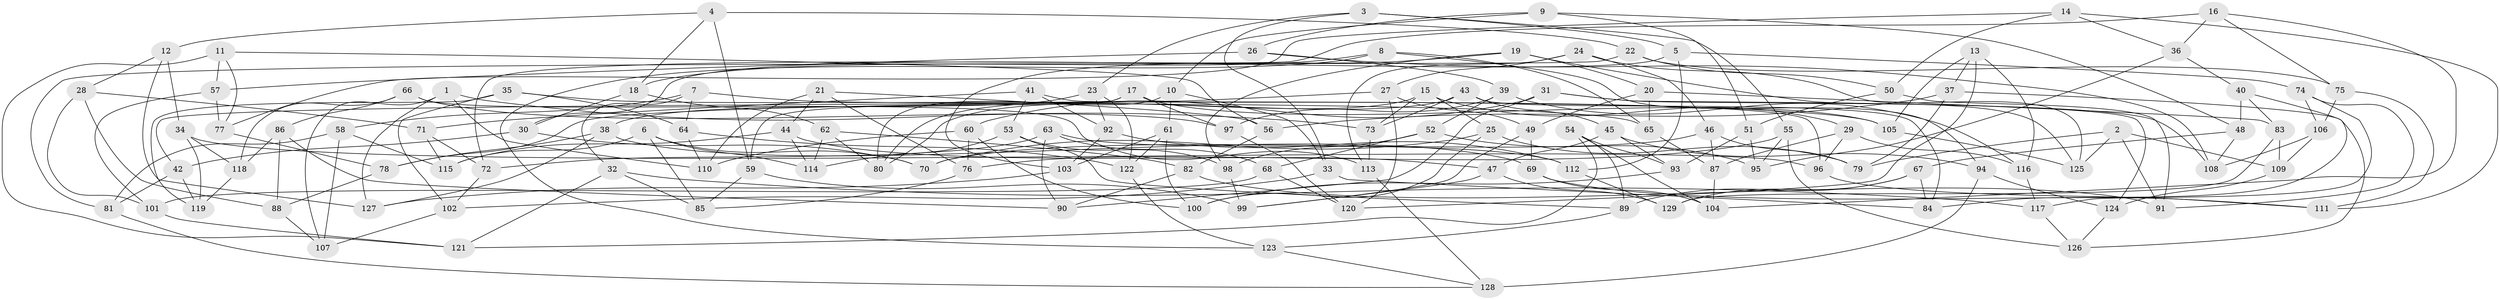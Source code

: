 // coarse degree distribution, {6: 0.47619047619047616, 4: 0.4523809523809524, 5: 0.047619047619047616, 3: 0.023809523809523808}
// Generated by graph-tools (version 1.1) at 2025/52/02/27/25 19:52:29]
// undirected, 129 vertices, 258 edges
graph export_dot {
graph [start="1"]
  node [color=gray90,style=filled];
  1;
  2;
  3;
  4;
  5;
  6;
  7;
  8;
  9;
  10;
  11;
  12;
  13;
  14;
  15;
  16;
  17;
  18;
  19;
  20;
  21;
  22;
  23;
  24;
  25;
  26;
  27;
  28;
  29;
  30;
  31;
  32;
  33;
  34;
  35;
  36;
  37;
  38;
  39;
  40;
  41;
  42;
  43;
  44;
  45;
  46;
  47;
  48;
  49;
  50;
  51;
  52;
  53;
  54;
  55;
  56;
  57;
  58;
  59;
  60;
  61;
  62;
  63;
  64;
  65;
  66;
  67;
  68;
  69;
  70;
  71;
  72;
  73;
  74;
  75;
  76;
  77;
  78;
  79;
  80;
  81;
  82;
  83;
  84;
  85;
  86;
  87;
  88;
  89;
  90;
  91;
  92;
  93;
  94;
  95;
  96;
  97;
  98;
  99;
  100;
  101;
  102;
  103;
  104;
  105;
  106;
  107;
  108;
  109;
  110;
  111;
  112;
  113;
  114;
  115;
  116;
  117;
  118;
  119;
  120;
  121;
  122;
  123;
  124;
  125;
  126;
  127;
  128;
  129;
  1 -- 127;
  1 -- 73;
  1 -- 107;
  1 -- 110;
  2 -- 79;
  2 -- 109;
  2 -- 125;
  2 -- 91;
  3 -- 23;
  3 -- 5;
  3 -- 33;
  3 -- 55;
  4 -- 18;
  4 -- 22;
  4 -- 59;
  4 -- 12;
  5 -- 112;
  5 -- 74;
  5 -- 30;
  6 -- 70;
  6 -- 114;
  6 -- 115;
  6 -- 85;
  7 -- 32;
  7 -- 64;
  7 -- 65;
  7 -- 58;
  8 -- 123;
  8 -- 94;
  8 -- 18;
  8 -- 65;
  9 -- 48;
  9 -- 10;
  9 -- 26;
  9 -- 51;
  10 -- 33;
  10 -- 80;
  10 -- 61;
  11 -- 57;
  11 -- 56;
  11 -- 121;
  11 -- 77;
  12 -- 34;
  12 -- 28;
  12 -- 127;
  13 -- 105;
  13 -- 120;
  13 -- 37;
  13 -- 116;
  14 -- 111;
  14 -- 36;
  14 -- 50;
  14 -- 77;
  15 -- 80;
  15 -- 73;
  15 -- 29;
  15 -- 25;
  16 -- 104;
  16 -- 36;
  16 -- 72;
  16 -- 75;
  17 -- 97;
  17 -- 42;
  17 -- 59;
  17 -- 105;
  18 -- 62;
  18 -- 30;
  19 -- 103;
  19 -- 98;
  19 -- 125;
  19 -- 20;
  20 -- 49;
  20 -- 65;
  20 -- 83;
  21 -- 110;
  21 -- 56;
  21 -- 76;
  21 -- 44;
  22 -- 75;
  22 -- 81;
  22 -- 50;
  23 -- 92;
  23 -- 38;
  23 -- 122;
  24 -- 125;
  24 -- 46;
  24 -- 27;
  24 -- 113;
  25 -- 70;
  25 -- 100;
  25 -- 79;
  26 -- 39;
  26 -- 57;
  26 -- 108;
  27 -- 120;
  27 -- 49;
  27 -- 78;
  28 -- 71;
  28 -- 101;
  28 -- 88;
  29 -- 116;
  29 -- 87;
  29 -- 96;
  30 -- 70;
  30 -- 42;
  31 -- 124;
  31 -- 90;
  31 -- 108;
  31 -- 60;
  32 -- 121;
  32 -- 85;
  32 -- 117;
  33 -- 84;
  33 -- 102;
  34 -- 119;
  34 -- 96;
  34 -- 118;
  35 -- 64;
  35 -- 102;
  35 -- 105;
  35 -- 119;
  36 -- 40;
  36 -- 95;
  37 -- 56;
  37 -- 126;
  37 -- 79;
  38 -- 69;
  38 -- 78;
  38 -- 127;
  39 -- 97;
  39 -- 52;
  39 -- 116;
  40 -- 48;
  40 -- 83;
  40 -- 84;
  41 -- 92;
  41 -- 53;
  41 -- 96;
  41 -- 71;
  42 -- 119;
  42 -- 81;
  43 -- 45;
  43 -- 73;
  43 -- 80;
  43 -- 84;
  44 -- 114;
  44 -- 115;
  44 -- 47;
  45 -- 47;
  45 -- 94;
  45 -- 93;
  46 -- 87;
  46 -- 79;
  46 -- 70;
  47 -- 99;
  47 -- 129;
  48 -- 67;
  48 -- 108;
  49 -- 99;
  49 -- 69;
  50 -- 91;
  50 -- 51;
  51 -- 95;
  51 -- 93;
  52 -- 98;
  52 -- 95;
  52 -- 68;
  53 -- 89;
  53 -- 98;
  53 -- 114;
  54 -- 104;
  54 -- 89;
  54 -- 121;
  54 -- 93;
  55 -- 126;
  55 -- 76;
  55 -- 95;
  56 -- 82;
  57 -- 101;
  57 -- 77;
  58 -- 107;
  58 -- 115;
  58 -- 81;
  59 -- 99;
  59 -- 85;
  60 -- 100;
  60 -- 110;
  60 -- 76;
  61 -- 103;
  61 -- 100;
  61 -- 122;
  62 -- 114;
  62 -- 80;
  62 -- 82;
  63 -- 72;
  63 -- 112;
  63 -- 68;
  63 -- 90;
  64 -- 110;
  64 -- 122;
  65 -- 87;
  66 -- 118;
  66 -- 97;
  66 -- 113;
  66 -- 86;
  67 -- 89;
  67 -- 129;
  67 -- 84;
  68 -- 120;
  68 -- 101;
  69 -- 111;
  69 -- 104;
  71 -- 115;
  71 -- 72;
  72 -- 102;
  73 -- 113;
  74 -- 91;
  74 -- 117;
  74 -- 106;
  75 -- 111;
  75 -- 106;
  76 -- 85;
  77 -- 78;
  78 -- 88;
  81 -- 128;
  82 -- 91;
  82 -- 90;
  83 -- 109;
  83 -- 129;
  86 -- 118;
  86 -- 88;
  86 -- 90;
  87 -- 104;
  88 -- 107;
  89 -- 123;
  92 -- 103;
  92 -- 112;
  93 -- 100;
  94 -- 128;
  94 -- 124;
  96 -- 111;
  97 -- 120;
  98 -- 99;
  101 -- 121;
  102 -- 107;
  103 -- 127;
  105 -- 125;
  106 -- 108;
  106 -- 109;
  109 -- 124;
  112 -- 129;
  113 -- 128;
  116 -- 117;
  117 -- 126;
  118 -- 119;
  122 -- 123;
  123 -- 128;
  124 -- 126;
}
